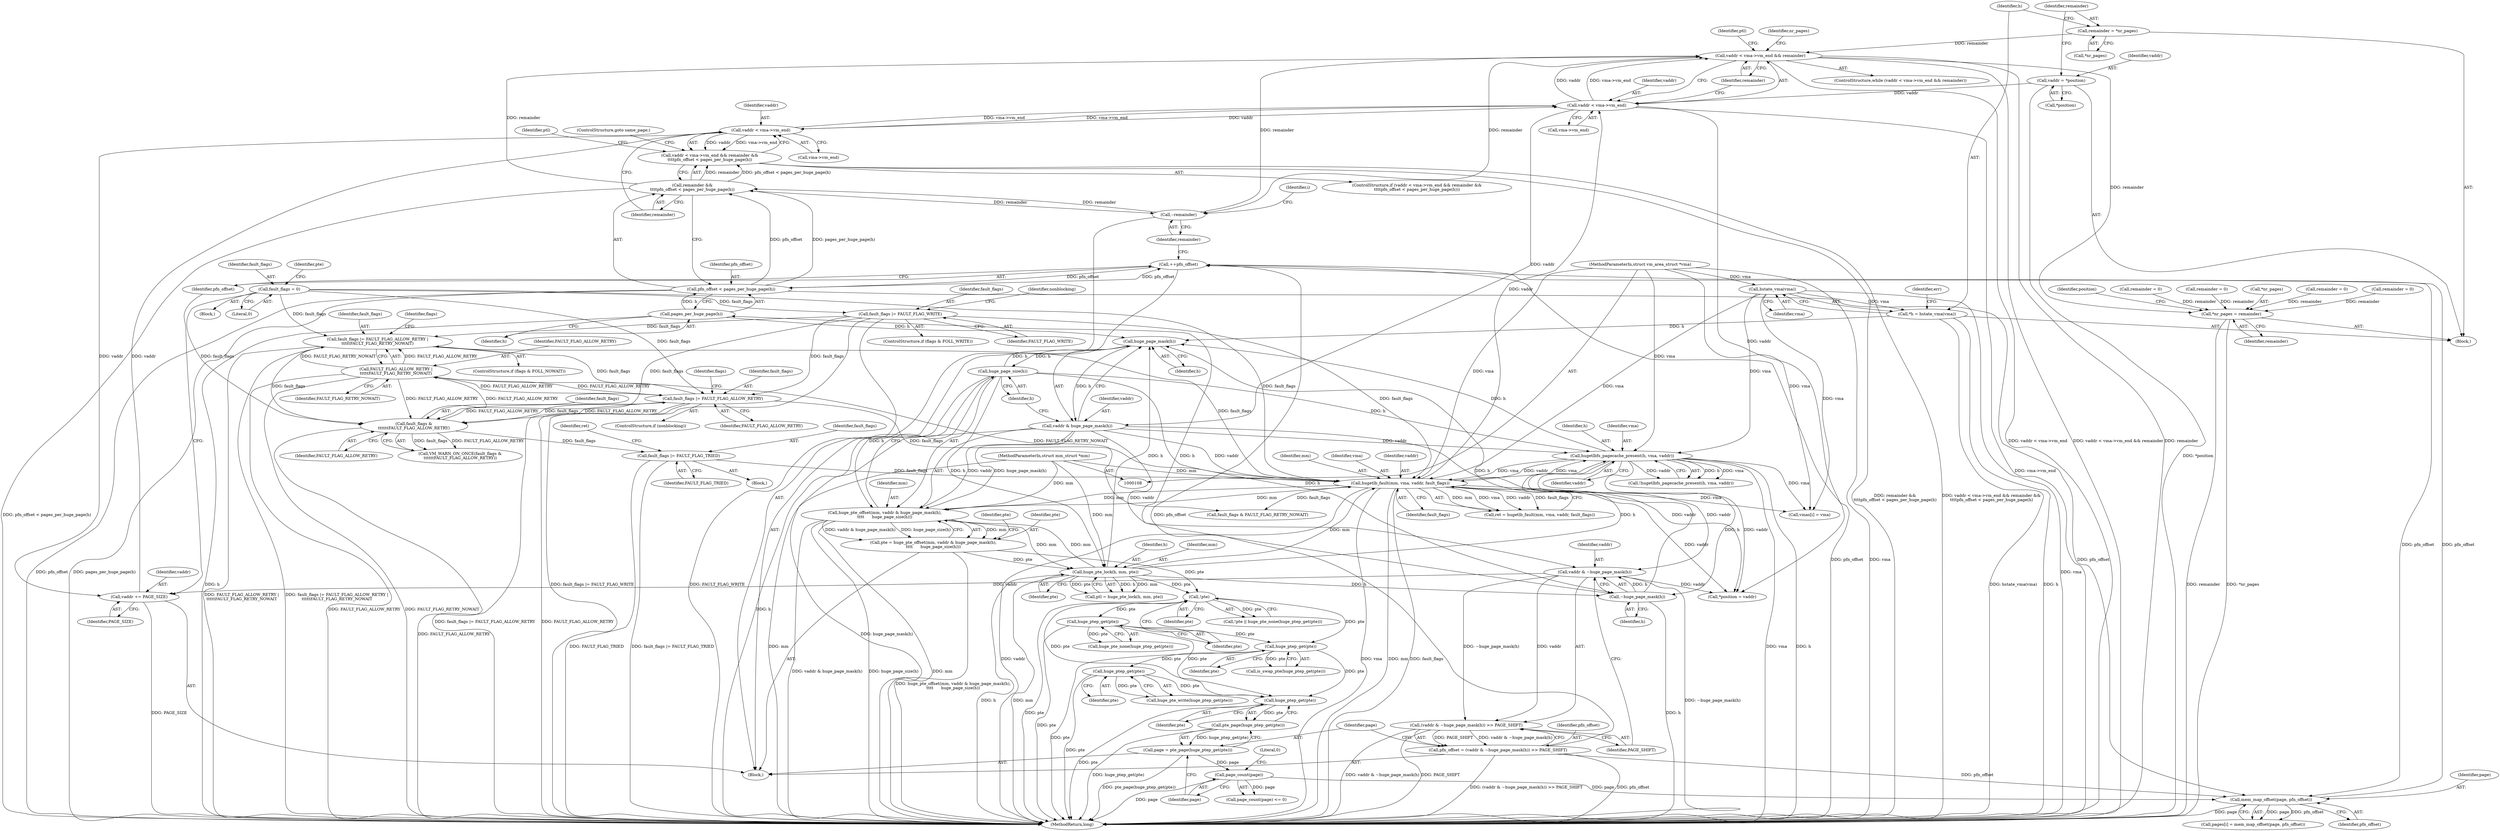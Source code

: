 digraph "0_linux_6b3a707736301c2128ca85ce85fb13f60b5e350a_11@API" {
"1000141" [label="(Call,vaddr < vma->vm_end && remainder)"];
"1000142" [label="(Call,vaddr < vma->vm_end)"];
"1000379" [label="(Call,vaddr < vma->vm_end)"];
"1000368" [label="(Call,vaddr += PAGE_SIZE)"];
"1000316" [label="(Call,vaddr & ~huge_page_mask(h))"];
"1000198" [label="(Call,hugetlbfs_pagecache_present(h, vma, vaddr))"];
"1000178" [label="(Call,huge_pte_lock(h, mm, pte))"];
"1000172" [label="(Call,huge_page_size(h))"];
"1000170" [label="(Call,huge_page_mask(h))"];
"1000388" [label="(Call,pages_per_huge_page(h))"];
"1000318" [label="(Call,~huge_page_mask(h))"];
"1000131" [label="(Call,*h = hstate_vma(vma))"];
"1000133" [label="(Call,hstate_vma(vma))"];
"1000110" [label="(MethodParameterIn,struct vm_area_struct *vma)"];
"1000166" [label="(Call,huge_pte_offset(mm, vaddr & huge_page_mask(h),\n\t\t\t\t      huge_page_size(h)))"];
"1000271" [label="(Call,hugetlb_fault(mm, vma, vaddr, fault_flags))"];
"1000109" [label="(MethodParameterIn,struct mm_struct *mm)"];
"1000168" [label="(Call,vaddr & huge_page_mask(h))"];
"1000252" [label="(Call,fault_flags |= FAULT_FLAG_ALLOW_RETRY |\n\t\t\t\t\tFAULT_FLAG_RETRY_NOWAIT)"];
"1000229" [label="(Call,fault_flags = 0)"];
"1000245" [label="(Call,fault_flags |= FAULT_FLAG_ALLOW_RETRY)"];
"1000240" [label="(Call,fault_flags |= FAULT_FLAG_WRITE)"];
"1000254" [label="(Call,FAULT_FLAG_ALLOW_RETRY |\n\t\t\t\t\tFAULT_FLAG_RETRY_NOWAIT)"];
"1000263" [label="(Call,fault_flags &\n\t\t\t\t\t\tFAULT_FLAG_ALLOW_RETRY)"];
"1000266" [label="(Call,fault_flags |= FAULT_FLAG_TRIED)"];
"1000164" [label="(Call,pte = huge_pte_offset(mm, vaddr & huge_page_mask(h),\n\t\t\t\t      huge_page_size(h)))"];
"1000121" [label="(Call,vaddr = *position)"];
"1000126" [label="(Call,remainder = *nr_pages)"];
"1000373" [label="(Call,--remainder)"];
"1000141" [label="(Call,vaddr < vma->vm_end && remainder)"];
"1000384" [label="(Call,remainder &&\n\t\t\t\tpfn_offset < pages_per_huge_page(h))"];
"1000386" [label="(Call,pfn_offset < pages_per_huge_page(h))"];
"1000371" [label="(Call,++pfn_offset)"];
"1000354" [label="(Call,mem_map_offset(page, pfn_offset))"];
"1000329" [label="(Call,page_count(page))"];
"1000321" [label="(Call,page = pte_page(huge_ptep_get(pte)))"];
"1000323" [label="(Call,pte_page(huge_ptep_get(pte)))"];
"1000324" [label="(Call,huge_ptep_get(pte))"];
"1000185" [label="(Call,!pte)"];
"1000224" [label="(Call,huge_ptep_get(pte))"];
"1000216" [label="(Call,huge_ptep_get(pte))"];
"1000188" [label="(Call,huge_ptep_get(pte))"];
"1000313" [label="(Call,pfn_offset = (vaddr & ~huge_page_mask(h)) >> PAGE_SHIFT)"];
"1000315" [label="(Call,(vaddr & ~huge_page_mask(h)) >> PAGE_SHIFT)"];
"1000394" [label="(Call,*nr_pages = remainder)"];
"1000378" [label="(Call,vaddr < vma->vm_end && remainder &&\n\t\t\t\tpfn_offset < pages_per_huge_page(h))"];
"1000142" [label="(Call,vaddr < vma->vm_end)"];
"1000148" [label="(Block,)"];
"1000316" [label="(Call,vaddr & ~huge_page_mask(h))"];
"1000315" [label="(Call,(vaddr & ~huge_page_mask(h)) >> PAGE_SHIFT)"];
"1000185" [label="(Call,!pte)"];
"1000217" [label="(Identifier,pte)"];
"1000369" [label="(Identifier,vaddr)"];
"1000110" [label="(MethodParameterIn,struct vm_area_struct *vma)"];
"1000387" [label="(Identifier,pfn_offset)"];
"1000373" [label="(Call,--remainder)"];
"1000169" [label="(Identifier,vaddr)"];
"1000320" [label="(Identifier,PAGE_SHIFT)"];
"1000328" [label="(Call,page_count(page) <= 0)"];
"1000395" [label="(Call,*nr_pages)"];
"1000397" [label="(Identifier,remainder)"];
"1000152" [label="(Identifier,ptl)"];
"1000354" [label="(Call,mem_map_offset(page, pfn_offset))"];
"1000317" [label="(Identifier,vaddr)"];
"1000259" [label="(Identifier,flags)"];
"1000377" [label="(ControlStructure,if (vaddr < vma->vm_end && remainder &&\n\t\t\t\tpfn_offset < pages_per_huge_page(h)))"];
"1000240" [label="(Call,fault_flags |= FAULT_FLAG_WRITE)"];
"1000186" [label="(Identifier,pte)"];
"1000374" [label="(Identifier,remainder)"];
"1000131" [label="(Call,*h = hstate_vma(vma))"];
"1000272" [label="(Identifier,mm)"];
"1000248" [label="(ControlStructure,if (flags & FOLL_NOWAIT))"];
"1000363" [label="(Call,vmas[i] = vma)"];
"1000329" [label="(Call,page_count(page))"];
"1000386" [label="(Call,pfn_offset < pages_per_huge_page(h))"];
"1000207" [label="(Call,remainder = 0)"];
"1000384" [label="(Call,remainder &&\n\t\t\t\tpfn_offset < pages_per_huge_page(h))"];
"1000385" [label="(Identifier,remainder)"];
"1000273" [label="(Identifier,vma)"];
"1000407" [label="(MethodReturn,long)"];
"1000350" [label="(Call,pages[i] = mem_map_offset(page, pfn_offset))"];
"1000147" [label="(Identifier,remainder)"];
"1000167" [label="(Identifier,mm)"];
"1000172" [label="(Call,huge_page_size(h))"];
"1000368" [label="(Call,vaddr += PAGE_SIZE)"];
"1000371" [label="(Call,++pfn_offset)"];
"1000254" [label="(Call,FAULT_FLAG_ALLOW_RETRY |\n\t\t\t\t\tFAULT_FLAG_RETRY_NOWAIT)"];
"1000321" [label="(Call,page = pte_page(huge_ptep_get(pte)))"];
"1000176" [label="(Call,ptl = huge_pte_lock(h, mm, pte))"];
"1000253" [label="(Identifier,fault_flags)"];
"1000236" [label="(ControlStructure,if (flags & FOLL_WRITE))"];
"1000171" [label="(Identifier,h)"];
"1000225" [label="(Identifier,pte)"];
"1000323" [label="(Call,pte_page(huge_ptep_get(pte)))"];
"1000187" [label="(Call,huge_pte_none(huge_ptep_get(pte)))"];
"1000200" [label="(Identifier,vma)"];
"1000299" [label="(Call,fault_flags & FAULT_FLAG_RETRY_NOWAIT)"];
"1000267" [label="(Identifier,fault_flags)"];
"1000250" [label="(Identifier,flags)"];
"1000160" [label="(Call,remainder = 0)"];
"1000164" [label="(Call,pte = huge_pte_offset(mm, vaddr & huge_page_mask(h),\n\t\t\t\t      huge_page_size(h)))"];
"1000165" [label="(Identifier,pte)"];
"1000199" [label="(Identifier,h)"];
"1000370" [label="(Identifier,PAGE_SIZE)"];
"1000255" [label="(Identifier,FAULT_FLAG_ALLOW_RETRY)"];
"1000121" [label="(Call,vaddr = *position)"];
"1000393" [label="(Identifier,ptl)"];
"1000400" [label="(Identifier,position)"];
"1000376" [label="(Identifier,i)"];
"1000314" [label="(Identifier,pfn_offset)"];
"1000188" [label="(Call,huge_ptep_get(pte))"];
"1000197" [label="(Call,!hugetlbfs_pagecache_present(h, vma, vaddr))"];
"1000168" [label="(Call,vaddr & huge_page_mask(h))"];
"1000128" [label="(Call,*nr_pages)"];
"1000379" [label="(Call,vaddr < vma->vm_end)"];
"1000268" [label="(Identifier,FAULT_FLAG_TRIED)"];
"1000372" [label="(Identifier,pfn_offset)"];
"1000274" [label="(Identifier,vaddr)"];
"1000330" [label="(Identifier,page)"];
"1000325" [label="(Identifier,pte)"];
"1000122" [label="(Identifier,vaddr)"];
"1000322" [label="(Identifier,page)"];
"1000226" [label="(Block,)"];
"1000170" [label="(Call,huge_page_mask(h))"];
"1000233" [label="(Identifier,pte)"];
"1000389" [label="(Identifier,h)"];
"1000140" [label="(ControlStructure,while (vaddr < vma->vm_end && remainder))"];
"1000241" [label="(Identifier,fault_flags)"];
"1000252" [label="(Call,fault_flags |= FAULT_FLAG_ALLOW_RETRY |\n\t\t\t\t\tFAULT_FLAG_RETRY_NOWAIT)"];
"1000265" [label="(Identifier,FAULT_FLAG_ALLOW_RETRY)"];
"1000181" [label="(Identifier,pte)"];
"1000180" [label="(Identifier,mm)"];
"1000262" [label="(Call,VM_WARN_ON_ONCE(fault_flags &\n\t\t\t\t\t\tFAULT_FLAG_ALLOW_RETRY))"];
"1000244" [label="(Identifier,nonblocking)"];
"1000243" [label="(ControlStructure,if (nonblocking))"];
"1000137" [label="(Identifier,err)"];
"1000173" [label="(Identifier,h)"];
"1000356" [label="(Identifier,pfn_offset)"];
"1000381" [label="(Call,vma->vm_end)"];
"1000118" [label="(Block,)"];
"1000127" [label="(Identifier,remainder)"];
"1000215" [label="(Call,is_swap_pte(huge_ptep_get(pte)))"];
"1000319" [label="(Identifier,h)"];
"1000198" [label="(Call,hugetlbfs_pagecache_present(h, vma, vaddr))"];
"1000231" [label="(Literal,0)"];
"1000286" [label="(Call,remainder = 0)"];
"1000230" [label="(Identifier,fault_flags)"];
"1000338" [label="(Call,remainder = 0)"];
"1000391" [label="(ControlStructure,goto same_page;)"];
"1000126" [label="(Call,remainder = *nr_pages)"];
"1000331" [label="(Literal,0)"];
"1000201" [label="(Identifier,vaddr)"];
"1000189" [label="(Identifier,pte)"];
"1000269" [label="(Call,ret = hugetlb_fault(mm, vma, vaddr, fault_flags))"];
"1000246" [label="(Identifier,fault_flags)"];
"1000245" [label="(Call,fault_flags |= FAULT_FLAG_ALLOW_RETRY)"];
"1000261" [label="(Block,)"];
"1000380" [label="(Identifier,vaddr)"];
"1000175" [label="(Identifier,pte)"];
"1000318" [label="(Call,~huge_page_mask(h))"];
"1000275" [label="(Identifier,fault_flags)"];
"1000229" [label="(Call,fault_flags = 0)"];
"1000109" [label="(MethodParameterIn,struct mm_struct *mm)"];
"1000256" [label="(Identifier,FAULT_FLAG_RETRY_NOWAIT)"];
"1000216" [label="(Call,huge_ptep_get(pte))"];
"1000179" [label="(Identifier,h)"];
"1000394" [label="(Call,*nr_pages = remainder)"];
"1000271" [label="(Call,hugetlb_fault(mm, vma, vaddr, fault_flags))"];
"1000224" [label="(Call,huge_ptep_get(pte))"];
"1000398" [label="(Call,*position = vaddr)"];
"1000166" [label="(Call,huge_pte_offset(mm, vaddr & huge_page_mask(h),\n\t\t\t\t      huge_page_size(h)))"];
"1000270" [label="(Identifier,ret)"];
"1000355" [label="(Identifier,page)"];
"1000178" [label="(Call,huge_pte_lock(h, mm, pte))"];
"1000378" [label="(Call,vaddr < vma->vm_end && remainder &&\n\t\t\t\tpfn_offset < pages_per_huge_page(h))"];
"1000313" [label="(Call,pfn_offset = (vaddr & ~huge_page_mask(h)) >> PAGE_SHIFT)"];
"1000324" [label="(Call,huge_ptep_get(pte))"];
"1000388" [label="(Call,pages_per_huge_page(h))"];
"1000144" [label="(Call,vma->vm_end)"];
"1000242" [label="(Identifier,FAULT_FLAG_WRITE)"];
"1000143" [label="(Identifier,vaddr)"];
"1000264" [label="(Identifier,fault_flags)"];
"1000396" [label="(Identifier,nr_pages)"];
"1000132" [label="(Identifier,h)"];
"1000141" [label="(Call,vaddr < vma->vm_end && remainder)"];
"1000247" [label="(Identifier,FAULT_FLAG_ALLOW_RETRY)"];
"1000266" [label="(Call,fault_flags |= FAULT_FLAG_TRIED)"];
"1000263" [label="(Call,fault_flags &\n\t\t\t\t\t\tFAULT_FLAG_ALLOW_RETRY)"];
"1000133" [label="(Call,hstate_vma(vma))"];
"1000123" [label="(Call,*position)"];
"1000184" [label="(Call,!pte || huge_pte_none(huge_ptep_get(pte)))"];
"1000223" [label="(Call,huge_pte_write(huge_ptep_get(pte)))"];
"1000134" [label="(Identifier,vma)"];
"1000141" -> "1000140"  [label="AST: "];
"1000141" -> "1000142"  [label="CFG: "];
"1000141" -> "1000147"  [label="CFG: "];
"1000142" -> "1000141"  [label="AST: "];
"1000147" -> "1000141"  [label="AST: "];
"1000152" -> "1000141"  [label="CFG: "];
"1000396" -> "1000141"  [label="CFG: "];
"1000141" -> "1000407"  [label="DDG: vaddr < vma->vm_end"];
"1000141" -> "1000407"  [label="DDG: vaddr < vma->vm_end && remainder"];
"1000141" -> "1000407"  [label="DDG: remainder"];
"1000142" -> "1000141"  [label="DDG: vaddr"];
"1000142" -> "1000141"  [label="DDG: vma->vm_end"];
"1000126" -> "1000141"  [label="DDG: remainder"];
"1000373" -> "1000141"  [label="DDG: remainder"];
"1000384" -> "1000141"  [label="DDG: remainder"];
"1000141" -> "1000373"  [label="DDG: remainder"];
"1000141" -> "1000394"  [label="DDG: remainder"];
"1000142" -> "1000144"  [label="CFG: "];
"1000143" -> "1000142"  [label="AST: "];
"1000144" -> "1000142"  [label="AST: "];
"1000147" -> "1000142"  [label="CFG: "];
"1000142" -> "1000407"  [label="DDG: vma->vm_end"];
"1000379" -> "1000142"  [label="DDG: vaddr"];
"1000379" -> "1000142"  [label="DDG: vma->vm_end"];
"1000271" -> "1000142"  [label="DDG: vaddr"];
"1000121" -> "1000142"  [label="DDG: vaddr"];
"1000142" -> "1000168"  [label="DDG: vaddr"];
"1000142" -> "1000379"  [label="DDG: vma->vm_end"];
"1000142" -> "1000398"  [label="DDG: vaddr"];
"1000379" -> "1000378"  [label="AST: "];
"1000379" -> "1000381"  [label="CFG: "];
"1000380" -> "1000379"  [label="AST: "];
"1000381" -> "1000379"  [label="AST: "];
"1000385" -> "1000379"  [label="CFG: "];
"1000378" -> "1000379"  [label="CFG: "];
"1000379" -> "1000368"  [label="DDG: vaddr"];
"1000379" -> "1000378"  [label="DDG: vaddr"];
"1000379" -> "1000378"  [label="DDG: vma->vm_end"];
"1000368" -> "1000379"  [label="DDG: vaddr"];
"1000368" -> "1000148"  [label="AST: "];
"1000368" -> "1000370"  [label="CFG: "];
"1000369" -> "1000368"  [label="AST: "];
"1000370" -> "1000368"  [label="AST: "];
"1000372" -> "1000368"  [label="CFG: "];
"1000368" -> "1000407"  [label="DDG: PAGE_SIZE"];
"1000316" -> "1000368"  [label="DDG: vaddr"];
"1000316" -> "1000315"  [label="AST: "];
"1000316" -> "1000318"  [label="CFG: "];
"1000317" -> "1000316"  [label="AST: "];
"1000318" -> "1000316"  [label="AST: "];
"1000320" -> "1000316"  [label="CFG: "];
"1000316" -> "1000407"  [label="DDG: ~huge_page_mask(h)"];
"1000316" -> "1000315"  [label="DDG: vaddr"];
"1000316" -> "1000315"  [label="DDG: ~huge_page_mask(h)"];
"1000198" -> "1000316"  [label="DDG: vaddr"];
"1000168" -> "1000316"  [label="DDG: vaddr"];
"1000318" -> "1000316"  [label="DDG: h"];
"1000316" -> "1000398"  [label="DDG: vaddr"];
"1000198" -> "1000197"  [label="AST: "];
"1000198" -> "1000201"  [label="CFG: "];
"1000199" -> "1000198"  [label="AST: "];
"1000200" -> "1000198"  [label="AST: "];
"1000201" -> "1000198"  [label="AST: "];
"1000197" -> "1000198"  [label="CFG: "];
"1000198" -> "1000407"  [label="DDG: vma"];
"1000198" -> "1000407"  [label="DDG: h"];
"1000198" -> "1000170"  [label="DDG: h"];
"1000198" -> "1000197"  [label="DDG: h"];
"1000198" -> "1000197"  [label="DDG: vma"];
"1000198" -> "1000197"  [label="DDG: vaddr"];
"1000178" -> "1000198"  [label="DDG: h"];
"1000172" -> "1000198"  [label="DDG: h"];
"1000133" -> "1000198"  [label="DDG: vma"];
"1000271" -> "1000198"  [label="DDG: vma"];
"1000110" -> "1000198"  [label="DDG: vma"];
"1000168" -> "1000198"  [label="DDG: vaddr"];
"1000198" -> "1000271"  [label="DDG: vma"];
"1000198" -> "1000271"  [label="DDG: vaddr"];
"1000198" -> "1000318"  [label="DDG: h"];
"1000198" -> "1000363"  [label="DDG: vma"];
"1000198" -> "1000398"  [label="DDG: vaddr"];
"1000178" -> "1000176"  [label="AST: "];
"1000178" -> "1000181"  [label="CFG: "];
"1000179" -> "1000178"  [label="AST: "];
"1000180" -> "1000178"  [label="AST: "];
"1000181" -> "1000178"  [label="AST: "];
"1000176" -> "1000178"  [label="CFG: "];
"1000178" -> "1000407"  [label="DDG: h"];
"1000178" -> "1000407"  [label="DDG: mm"];
"1000178" -> "1000166"  [label="DDG: mm"];
"1000178" -> "1000170"  [label="DDG: h"];
"1000178" -> "1000176"  [label="DDG: h"];
"1000178" -> "1000176"  [label="DDG: mm"];
"1000178" -> "1000176"  [label="DDG: pte"];
"1000172" -> "1000178"  [label="DDG: h"];
"1000166" -> "1000178"  [label="DDG: mm"];
"1000109" -> "1000178"  [label="DDG: mm"];
"1000164" -> "1000178"  [label="DDG: pte"];
"1000178" -> "1000185"  [label="DDG: pte"];
"1000178" -> "1000271"  [label="DDG: mm"];
"1000178" -> "1000318"  [label="DDG: h"];
"1000172" -> "1000166"  [label="AST: "];
"1000172" -> "1000173"  [label="CFG: "];
"1000173" -> "1000172"  [label="AST: "];
"1000166" -> "1000172"  [label="CFG: "];
"1000172" -> "1000407"  [label="DDG: h"];
"1000172" -> "1000170"  [label="DDG: h"];
"1000172" -> "1000166"  [label="DDG: h"];
"1000170" -> "1000172"  [label="DDG: h"];
"1000172" -> "1000318"  [label="DDG: h"];
"1000170" -> "1000168"  [label="AST: "];
"1000170" -> "1000171"  [label="CFG: "];
"1000171" -> "1000170"  [label="AST: "];
"1000168" -> "1000170"  [label="CFG: "];
"1000170" -> "1000168"  [label="DDG: h"];
"1000388" -> "1000170"  [label="DDG: h"];
"1000318" -> "1000170"  [label="DDG: h"];
"1000131" -> "1000170"  [label="DDG: h"];
"1000388" -> "1000386"  [label="AST: "];
"1000388" -> "1000389"  [label="CFG: "];
"1000389" -> "1000388"  [label="AST: "];
"1000386" -> "1000388"  [label="CFG: "];
"1000388" -> "1000407"  [label="DDG: h"];
"1000388" -> "1000386"  [label="DDG: h"];
"1000318" -> "1000388"  [label="DDG: h"];
"1000318" -> "1000319"  [label="CFG: "];
"1000319" -> "1000318"  [label="AST: "];
"1000318" -> "1000407"  [label="DDG: h"];
"1000131" -> "1000118"  [label="AST: "];
"1000131" -> "1000133"  [label="CFG: "];
"1000132" -> "1000131"  [label="AST: "];
"1000133" -> "1000131"  [label="AST: "];
"1000137" -> "1000131"  [label="CFG: "];
"1000131" -> "1000407"  [label="DDG: h"];
"1000131" -> "1000407"  [label="DDG: hstate_vma(vma)"];
"1000133" -> "1000131"  [label="DDG: vma"];
"1000133" -> "1000134"  [label="CFG: "];
"1000134" -> "1000133"  [label="AST: "];
"1000133" -> "1000407"  [label="DDG: vma"];
"1000110" -> "1000133"  [label="DDG: vma"];
"1000133" -> "1000271"  [label="DDG: vma"];
"1000133" -> "1000363"  [label="DDG: vma"];
"1000110" -> "1000108"  [label="AST: "];
"1000110" -> "1000407"  [label="DDG: vma"];
"1000110" -> "1000271"  [label="DDG: vma"];
"1000110" -> "1000363"  [label="DDG: vma"];
"1000166" -> "1000164"  [label="AST: "];
"1000167" -> "1000166"  [label="AST: "];
"1000168" -> "1000166"  [label="AST: "];
"1000164" -> "1000166"  [label="CFG: "];
"1000166" -> "1000407"  [label="DDG: vaddr & huge_page_mask(h)"];
"1000166" -> "1000407"  [label="DDG: huge_page_size(h)"];
"1000166" -> "1000407"  [label="DDG: mm"];
"1000166" -> "1000164"  [label="DDG: mm"];
"1000166" -> "1000164"  [label="DDG: vaddr & huge_page_mask(h)"];
"1000166" -> "1000164"  [label="DDG: huge_page_size(h)"];
"1000271" -> "1000166"  [label="DDG: mm"];
"1000109" -> "1000166"  [label="DDG: mm"];
"1000168" -> "1000166"  [label="DDG: vaddr"];
"1000168" -> "1000166"  [label="DDG: huge_page_mask(h)"];
"1000166" -> "1000271"  [label="DDG: mm"];
"1000271" -> "1000269"  [label="AST: "];
"1000271" -> "1000275"  [label="CFG: "];
"1000272" -> "1000271"  [label="AST: "];
"1000273" -> "1000271"  [label="AST: "];
"1000274" -> "1000271"  [label="AST: "];
"1000275" -> "1000271"  [label="AST: "];
"1000269" -> "1000271"  [label="CFG: "];
"1000271" -> "1000407"  [label="DDG: fault_flags"];
"1000271" -> "1000407"  [label="DDG: vaddr"];
"1000271" -> "1000407"  [label="DDG: vma"];
"1000271" -> "1000407"  [label="DDG: mm"];
"1000271" -> "1000269"  [label="DDG: mm"];
"1000271" -> "1000269"  [label="DDG: vma"];
"1000271" -> "1000269"  [label="DDG: vaddr"];
"1000271" -> "1000269"  [label="DDG: fault_flags"];
"1000109" -> "1000271"  [label="DDG: mm"];
"1000168" -> "1000271"  [label="DDG: vaddr"];
"1000252" -> "1000271"  [label="DDG: fault_flags"];
"1000266" -> "1000271"  [label="DDG: fault_flags"];
"1000229" -> "1000271"  [label="DDG: fault_flags"];
"1000245" -> "1000271"  [label="DDG: fault_flags"];
"1000240" -> "1000271"  [label="DDG: fault_flags"];
"1000271" -> "1000299"  [label="DDG: fault_flags"];
"1000271" -> "1000363"  [label="DDG: vma"];
"1000271" -> "1000398"  [label="DDG: vaddr"];
"1000109" -> "1000108"  [label="AST: "];
"1000109" -> "1000407"  [label="DDG: mm"];
"1000169" -> "1000168"  [label="AST: "];
"1000173" -> "1000168"  [label="CFG: "];
"1000168" -> "1000407"  [label="DDG: huge_page_mask(h)"];
"1000168" -> "1000398"  [label="DDG: vaddr"];
"1000252" -> "1000248"  [label="AST: "];
"1000252" -> "1000254"  [label="CFG: "];
"1000253" -> "1000252"  [label="AST: "];
"1000254" -> "1000252"  [label="AST: "];
"1000259" -> "1000252"  [label="CFG: "];
"1000252" -> "1000407"  [label="DDG: FAULT_FLAG_ALLOW_RETRY |\n\t\t\t\t\tFAULT_FLAG_RETRY_NOWAIT"];
"1000252" -> "1000407"  [label="DDG: fault_flags |= FAULT_FLAG_ALLOW_RETRY |\n\t\t\t\t\tFAULT_FLAG_RETRY_NOWAIT"];
"1000229" -> "1000252"  [label="DDG: fault_flags"];
"1000245" -> "1000252"  [label="DDG: fault_flags"];
"1000240" -> "1000252"  [label="DDG: fault_flags"];
"1000254" -> "1000252"  [label="DDG: FAULT_FLAG_ALLOW_RETRY"];
"1000254" -> "1000252"  [label="DDG: FAULT_FLAG_RETRY_NOWAIT"];
"1000252" -> "1000263"  [label="DDG: fault_flags"];
"1000229" -> "1000226"  [label="AST: "];
"1000229" -> "1000231"  [label="CFG: "];
"1000230" -> "1000229"  [label="AST: "];
"1000231" -> "1000229"  [label="AST: "];
"1000233" -> "1000229"  [label="CFG: "];
"1000229" -> "1000240"  [label="DDG: fault_flags"];
"1000229" -> "1000245"  [label="DDG: fault_flags"];
"1000229" -> "1000263"  [label="DDG: fault_flags"];
"1000245" -> "1000243"  [label="AST: "];
"1000245" -> "1000247"  [label="CFG: "];
"1000246" -> "1000245"  [label="AST: "];
"1000247" -> "1000245"  [label="AST: "];
"1000250" -> "1000245"  [label="CFG: "];
"1000245" -> "1000407"  [label="DDG: fault_flags |= FAULT_FLAG_ALLOW_RETRY"];
"1000245" -> "1000407"  [label="DDG: FAULT_FLAG_ALLOW_RETRY"];
"1000240" -> "1000245"  [label="DDG: fault_flags"];
"1000254" -> "1000245"  [label="DDG: FAULT_FLAG_ALLOW_RETRY"];
"1000263" -> "1000245"  [label="DDG: FAULT_FLAG_ALLOW_RETRY"];
"1000245" -> "1000254"  [label="DDG: FAULT_FLAG_ALLOW_RETRY"];
"1000245" -> "1000263"  [label="DDG: fault_flags"];
"1000245" -> "1000263"  [label="DDG: FAULT_FLAG_ALLOW_RETRY"];
"1000240" -> "1000236"  [label="AST: "];
"1000240" -> "1000242"  [label="CFG: "];
"1000241" -> "1000240"  [label="AST: "];
"1000242" -> "1000240"  [label="AST: "];
"1000244" -> "1000240"  [label="CFG: "];
"1000240" -> "1000407"  [label="DDG: fault_flags |= FAULT_FLAG_WRITE"];
"1000240" -> "1000407"  [label="DDG: FAULT_FLAG_WRITE"];
"1000240" -> "1000263"  [label="DDG: fault_flags"];
"1000254" -> "1000256"  [label="CFG: "];
"1000255" -> "1000254"  [label="AST: "];
"1000256" -> "1000254"  [label="AST: "];
"1000254" -> "1000407"  [label="DDG: FAULT_FLAG_ALLOW_RETRY"];
"1000254" -> "1000407"  [label="DDG: FAULT_FLAG_RETRY_NOWAIT"];
"1000263" -> "1000254"  [label="DDG: FAULT_FLAG_ALLOW_RETRY"];
"1000254" -> "1000263"  [label="DDG: FAULT_FLAG_ALLOW_RETRY"];
"1000254" -> "1000299"  [label="DDG: FAULT_FLAG_RETRY_NOWAIT"];
"1000263" -> "1000262"  [label="AST: "];
"1000263" -> "1000265"  [label="CFG: "];
"1000264" -> "1000263"  [label="AST: "];
"1000265" -> "1000263"  [label="AST: "];
"1000262" -> "1000263"  [label="CFG: "];
"1000263" -> "1000407"  [label="DDG: FAULT_FLAG_ALLOW_RETRY"];
"1000263" -> "1000262"  [label="DDG: fault_flags"];
"1000263" -> "1000262"  [label="DDG: FAULT_FLAG_ALLOW_RETRY"];
"1000263" -> "1000266"  [label="DDG: fault_flags"];
"1000266" -> "1000261"  [label="AST: "];
"1000266" -> "1000268"  [label="CFG: "];
"1000267" -> "1000266"  [label="AST: "];
"1000268" -> "1000266"  [label="AST: "];
"1000270" -> "1000266"  [label="CFG: "];
"1000266" -> "1000407"  [label="DDG: FAULT_FLAG_TRIED"];
"1000266" -> "1000407"  [label="DDG: fault_flags |= FAULT_FLAG_TRIED"];
"1000164" -> "1000148"  [label="AST: "];
"1000165" -> "1000164"  [label="AST: "];
"1000175" -> "1000164"  [label="CFG: "];
"1000164" -> "1000407"  [label="DDG: huge_pte_offset(mm, vaddr & huge_page_mask(h),\n\t\t\t\t      huge_page_size(h))"];
"1000164" -> "1000185"  [label="DDG: pte"];
"1000121" -> "1000118"  [label="AST: "];
"1000121" -> "1000123"  [label="CFG: "];
"1000122" -> "1000121"  [label="AST: "];
"1000123" -> "1000121"  [label="AST: "];
"1000127" -> "1000121"  [label="CFG: "];
"1000121" -> "1000407"  [label="DDG: *position"];
"1000126" -> "1000118"  [label="AST: "];
"1000126" -> "1000128"  [label="CFG: "];
"1000127" -> "1000126"  [label="AST: "];
"1000128" -> "1000126"  [label="AST: "];
"1000132" -> "1000126"  [label="CFG: "];
"1000373" -> "1000148"  [label="AST: "];
"1000373" -> "1000374"  [label="CFG: "];
"1000374" -> "1000373"  [label="AST: "];
"1000376" -> "1000373"  [label="CFG: "];
"1000384" -> "1000373"  [label="DDG: remainder"];
"1000373" -> "1000384"  [label="DDG: remainder"];
"1000384" -> "1000378"  [label="AST: "];
"1000384" -> "1000385"  [label="CFG: "];
"1000384" -> "1000386"  [label="CFG: "];
"1000385" -> "1000384"  [label="AST: "];
"1000386" -> "1000384"  [label="AST: "];
"1000378" -> "1000384"  [label="CFG: "];
"1000384" -> "1000407"  [label="DDG: pfn_offset < pages_per_huge_page(h)"];
"1000384" -> "1000378"  [label="DDG: remainder"];
"1000384" -> "1000378"  [label="DDG: pfn_offset < pages_per_huge_page(h)"];
"1000386" -> "1000384"  [label="DDG: pfn_offset"];
"1000386" -> "1000384"  [label="DDG: pages_per_huge_page(h)"];
"1000387" -> "1000386"  [label="AST: "];
"1000386" -> "1000407"  [label="DDG: pages_per_huge_page(h)"];
"1000386" -> "1000407"  [label="DDG: pfn_offset"];
"1000386" -> "1000354"  [label="DDG: pfn_offset"];
"1000386" -> "1000371"  [label="DDG: pfn_offset"];
"1000371" -> "1000386"  [label="DDG: pfn_offset"];
"1000371" -> "1000148"  [label="AST: "];
"1000371" -> "1000372"  [label="CFG: "];
"1000372" -> "1000371"  [label="AST: "];
"1000374" -> "1000371"  [label="CFG: "];
"1000371" -> "1000407"  [label="DDG: pfn_offset"];
"1000371" -> "1000354"  [label="DDG: pfn_offset"];
"1000354" -> "1000371"  [label="DDG: pfn_offset"];
"1000313" -> "1000371"  [label="DDG: pfn_offset"];
"1000354" -> "1000350"  [label="AST: "];
"1000354" -> "1000356"  [label="CFG: "];
"1000355" -> "1000354"  [label="AST: "];
"1000356" -> "1000354"  [label="AST: "];
"1000350" -> "1000354"  [label="CFG: "];
"1000354" -> "1000407"  [label="DDG: page"];
"1000354" -> "1000350"  [label="DDG: page"];
"1000354" -> "1000350"  [label="DDG: pfn_offset"];
"1000329" -> "1000354"  [label="DDG: page"];
"1000313" -> "1000354"  [label="DDG: pfn_offset"];
"1000329" -> "1000328"  [label="AST: "];
"1000329" -> "1000330"  [label="CFG: "];
"1000330" -> "1000329"  [label="AST: "];
"1000331" -> "1000329"  [label="CFG: "];
"1000329" -> "1000407"  [label="DDG: page"];
"1000329" -> "1000328"  [label="DDG: page"];
"1000321" -> "1000329"  [label="DDG: page"];
"1000321" -> "1000148"  [label="AST: "];
"1000321" -> "1000323"  [label="CFG: "];
"1000322" -> "1000321"  [label="AST: "];
"1000323" -> "1000321"  [label="AST: "];
"1000330" -> "1000321"  [label="CFG: "];
"1000321" -> "1000407"  [label="DDG: pte_page(huge_ptep_get(pte))"];
"1000323" -> "1000321"  [label="DDG: huge_ptep_get(pte)"];
"1000323" -> "1000324"  [label="CFG: "];
"1000324" -> "1000323"  [label="AST: "];
"1000323" -> "1000407"  [label="DDG: huge_ptep_get(pte)"];
"1000324" -> "1000323"  [label="DDG: pte"];
"1000324" -> "1000325"  [label="CFG: "];
"1000325" -> "1000324"  [label="AST: "];
"1000324" -> "1000407"  [label="DDG: pte"];
"1000185" -> "1000324"  [label="DDG: pte"];
"1000224" -> "1000324"  [label="DDG: pte"];
"1000216" -> "1000324"  [label="DDG: pte"];
"1000188" -> "1000324"  [label="DDG: pte"];
"1000185" -> "1000184"  [label="AST: "];
"1000185" -> "1000186"  [label="CFG: "];
"1000186" -> "1000185"  [label="AST: "];
"1000189" -> "1000185"  [label="CFG: "];
"1000184" -> "1000185"  [label="CFG: "];
"1000185" -> "1000407"  [label="DDG: pte"];
"1000185" -> "1000184"  [label="DDG: pte"];
"1000185" -> "1000188"  [label="DDG: pte"];
"1000185" -> "1000216"  [label="DDG: pte"];
"1000224" -> "1000223"  [label="AST: "];
"1000224" -> "1000225"  [label="CFG: "];
"1000225" -> "1000224"  [label="AST: "];
"1000223" -> "1000224"  [label="CFG: "];
"1000224" -> "1000407"  [label="DDG: pte"];
"1000224" -> "1000223"  [label="DDG: pte"];
"1000216" -> "1000224"  [label="DDG: pte"];
"1000216" -> "1000215"  [label="AST: "];
"1000216" -> "1000217"  [label="CFG: "];
"1000217" -> "1000216"  [label="AST: "];
"1000215" -> "1000216"  [label="CFG: "];
"1000216" -> "1000407"  [label="DDG: pte"];
"1000216" -> "1000215"  [label="DDG: pte"];
"1000188" -> "1000216"  [label="DDG: pte"];
"1000188" -> "1000187"  [label="AST: "];
"1000188" -> "1000189"  [label="CFG: "];
"1000189" -> "1000188"  [label="AST: "];
"1000187" -> "1000188"  [label="CFG: "];
"1000188" -> "1000407"  [label="DDG: pte"];
"1000188" -> "1000187"  [label="DDG: pte"];
"1000313" -> "1000148"  [label="AST: "];
"1000313" -> "1000315"  [label="CFG: "];
"1000314" -> "1000313"  [label="AST: "];
"1000315" -> "1000313"  [label="AST: "];
"1000322" -> "1000313"  [label="CFG: "];
"1000313" -> "1000407"  [label="DDG: (vaddr & ~huge_page_mask(h)) >> PAGE_SHIFT"];
"1000313" -> "1000407"  [label="DDG: pfn_offset"];
"1000315" -> "1000313"  [label="DDG: vaddr & ~huge_page_mask(h)"];
"1000315" -> "1000313"  [label="DDG: PAGE_SHIFT"];
"1000315" -> "1000320"  [label="CFG: "];
"1000320" -> "1000315"  [label="AST: "];
"1000315" -> "1000407"  [label="DDG: vaddr & ~huge_page_mask(h)"];
"1000315" -> "1000407"  [label="DDG: PAGE_SHIFT"];
"1000394" -> "1000118"  [label="AST: "];
"1000394" -> "1000397"  [label="CFG: "];
"1000395" -> "1000394"  [label="AST: "];
"1000397" -> "1000394"  [label="AST: "];
"1000400" -> "1000394"  [label="CFG: "];
"1000394" -> "1000407"  [label="DDG: remainder"];
"1000394" -> "1000407"  [label="DDG: *nr_pages"];
"1000338" -> "1000394"  [label="DDG: remainder"];
"1000286" -> "1000394"  [label="DDG: remainder"];
"1000207" -> "1000394"  [label="DDG: remainder"];
"1000160" -> "1000394"  [label="DDG: remainder"];
"1000378" -> "1000377"  [label="AST: "];
"1000391" -> "1000378"  [label="CFG: "];
"1000393" -> "1000378"  [label="CFG: "];
"1000378" -> "1000407"  [label="DDG: remainder &&\n\t\t\t\tpfn_offset < pages_per_huge_page(h)"];
"1000378" -> "1000407"  [label="DDG: vaddr < vma->vm_end && remainder &&\n\t\t\t\tpfn_offset < pages_per_huge_page(h)"];
}
